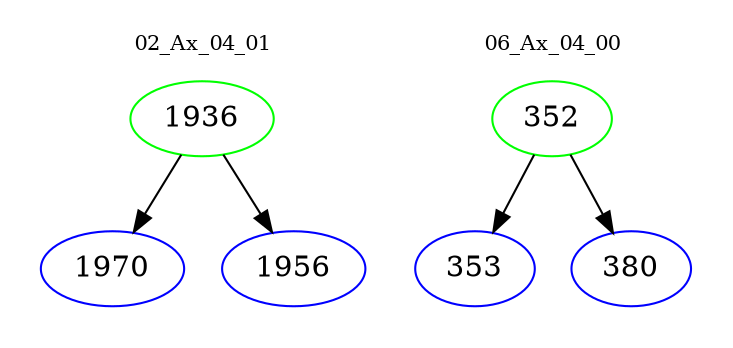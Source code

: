 digraph{
subgraph cluster_0 {
color = white
label = "02_Ax_04_01";
fontsize=10;
T0_1936 [label="1936", color="green"]
T0_1936 -> T0_1970 [color="black"]
T0_1970 [label="1970", color="blue"]
T0_1936 -> T0_1956 [color="black"]
T0_1956 [label="1956", color="blue"]
}
subgraph cluster_1 {
color = white
label = "06_Ax_04_00";
fontsize=10;
T1_352 [label="352", color="green"]
T1_352 -> T1_353 [color="black"]
T1_353 [label="353", color="blue"]
T1_352 -> T1_380 [color="black"]
T1_380 [label="380", color="blue"]
}
}

